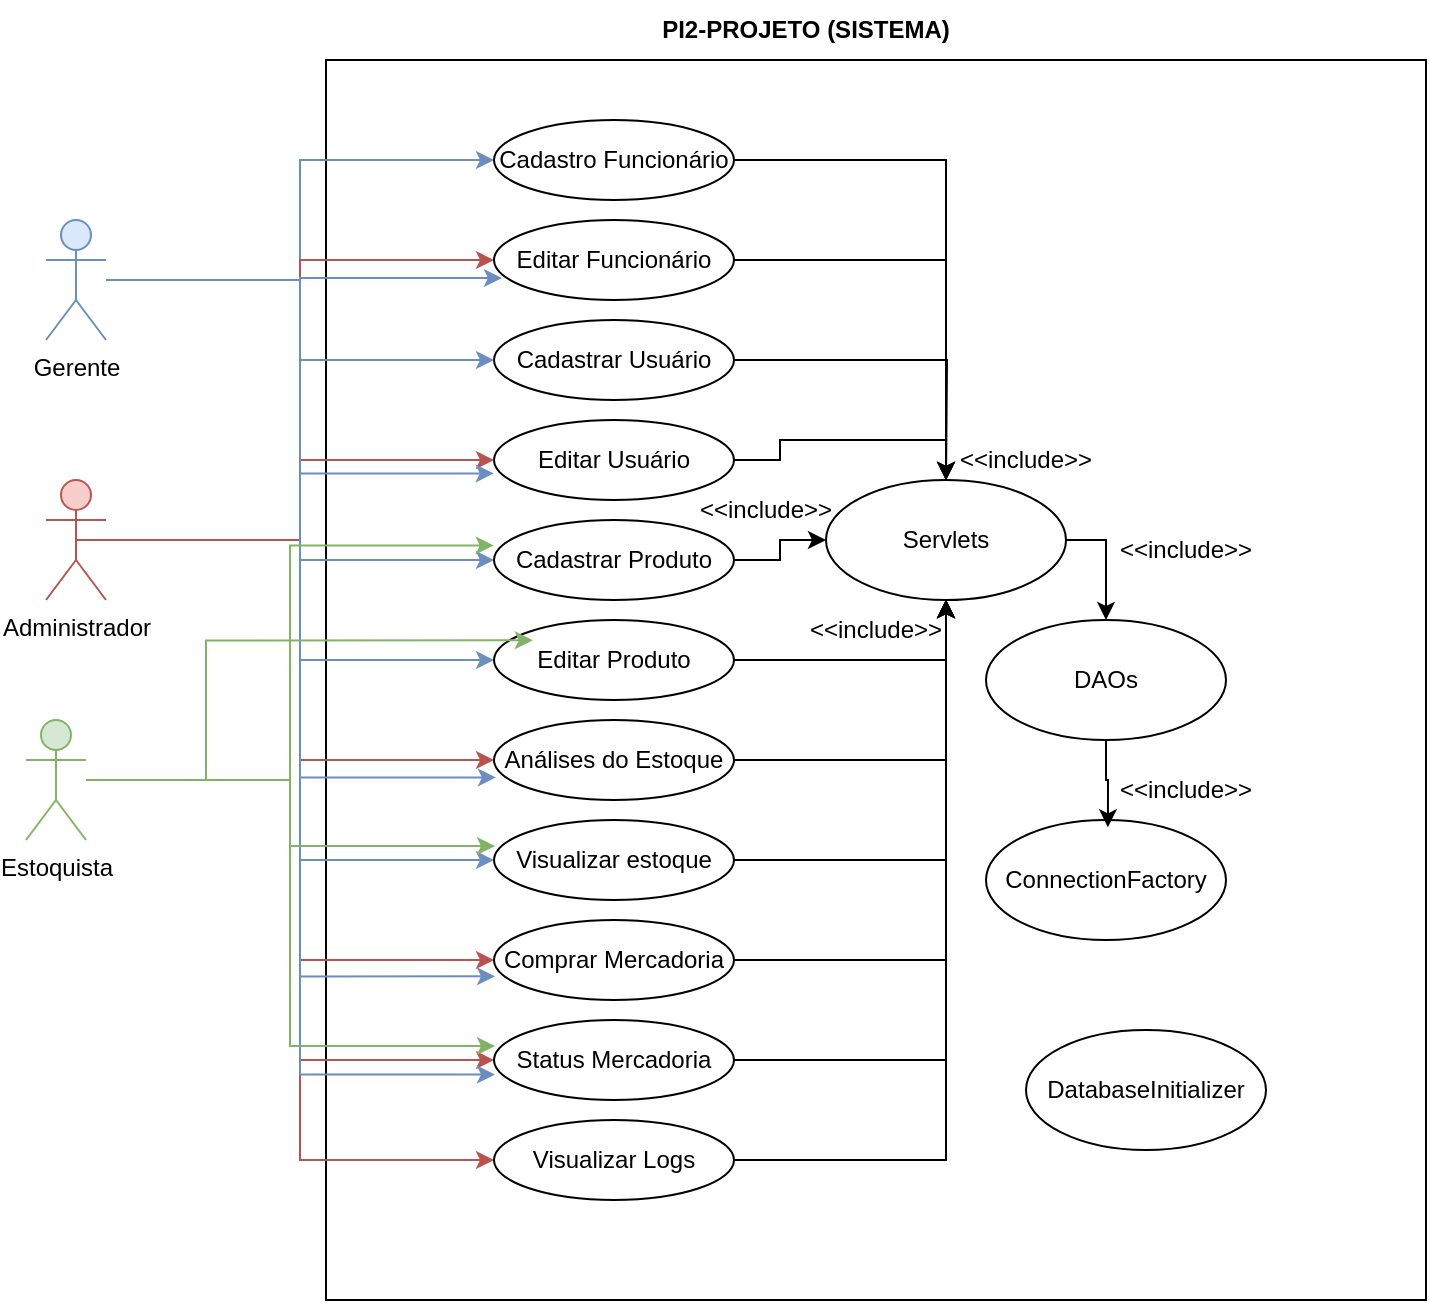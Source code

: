 <mxfile version="24.8.6">
  <diagram name="Página-1" id="cO_aOXXlRo0EH344SKzJ">
    <mxGraphModel dx="1857" dy="1000" grid="1" gridSize="10" guides="1" tooltips="1" connect="1" arrows="1" fold="1" page="1" pageScale="1" pageWidth="583" pageHeight="827" math="0" shadow="0">
      <root>
        <mxCell id="0" />
        <mxCell id="1" parent="0" />
        <mxCell id="GIRHg8xgyU7Pq_L7B4t3-1" value="" style="rounded=0;whiteSpace=wrap;html=1;fontSize=12;" vertex="1" parent="1">
          <mxGeometry x="390" y="90" width="550" height="620" as="geometry" />
        </mxCell>
        <mxCell id="GIRHg8xgyU7Pq_L7B4t3-2" value="PI2-PROJETO (SISTEMA)" style="text;html=1;align=center;verticalAlign=middle;whiteSpace=wrap;rounded=0;fontStyle=1;fontSize=12;" vertex="1" parent="1">
          <mxGeometry x="540" y="60" width="180" height="30" as="geometry" />
        </mxCell>
        <mxCell id="GIRHg8xgyU7Pq_L7B4t3-23" style="edgeStyle=orthogonalEdgeStyle;rounded=0;orthogonalLoop=1;jettySize=auto;html=1;entryX=0;entryY=0.5;entryDx=0;entryDy=0;fillColor=#dae8fc;strokeColor=#6c8ebf;fontSize=12;" edge="1" parent="1" source="GIRHg8xgyU7Pq_L7B4t3-3" target="GIRHg8xgyU7Pq_L7B4t3-15">
          <mxGeometry relative="1" as="geometry" />
        </mxCell>
        <mxCell id="GIRHg8xgyU7Pq_L7B4t3-28" style="edgeStyle=orthogonalEdgeStyle;rounded=0;orthogonalLoop=1;jettySize=auto;html=1;entryX=0;entryY=0.5;entryDx=0;entryDy=0;fillColor=#dae8fc;strokeColor=#6c8ebf;fontSize=12;" edge="1" parent="1" source="GIRHg8xgyU7Pq_L7B4t3-3" target="GIRHg8xgyU7Pq_L7B4t3-10">
          <mxGeometry relative="1" as="geometry" />
        </mxCell>
        <mxCell id="GIRHg8xgyU7Pq_L7B4t3-29" style="edgeStyle=orthogonalEdgeStyle;rounded=0;orthogonalLoop=1;jettySize=auto;html=1;entryX=0;entryY=0.5;entryDx=0;entryDy=0;fillColor=#dae8fc;strokeColor=#6c8ebf;fontSize=12;" edge="1" parent="1" source="GIRHg8xgyU7Pq_L7B4t3-3" target="GIRHg8xgyU7Pq_L7B4t3-11">
          <mxGeometry relative="1" as="geometry" />
        </mxCell>
        <mxCell id="GIRHg8xgyU7Pq_L7B4t3-31" style="edgeStyle=orthogonalEdgeStyle;rounded=0;orthogonalLoop=1;jettySize=auto;html=1;entryX=0;entryY=0.5;entryDx=0;entryDy=0;fillColor=#dae8fc;strokeColor=#6c8ebf;fontSize=12;" edge="1" parent="1" source="GIRHg8xgyU7Pq_L7B4t3-3" target="GIRHg8xgyU7Pq_L7B4t3-6">
          <mxGeometry relative="1" as="geometry" />
        </mxCell>
        <mxCell id="GIRHg8xgyU7Pq_L7B4t3-3" value="Gerente" style="shape=umlActor;verticalLabelPosition=bottom;verticalAlign=top;html=1;outlineConnect=0;fillColor=#dae8fc;strokeColor=#6c8ebf;fontSize=12;" vertex="1" parent="1">
          <mxGeometry x="250" y="170" width="30" height="60" as="geometry" />
        </mxCell>
        <mxCell id="GIRHg8xgyU7Pq_L7B4t3-17" style="edgeStyle=orthogonalEdgeStyle;rounded=0;orthogonalLoop=1;jettySize=auto;html=1;exitX=0.5;exitY=0.5;exitDx=0;exitDy=0;exitPerimeter=0;entryX=0;entryY=0.5;entryDx=0;entryDy=0;fillColor=#f8cecc;strokeColor=#b85450;fontSize=12;" edge="1" parent="1" source="GIRHg8xgyU7Pq_L7B4t3-4" target="GIRHg8xgyU7Pq_L7B4t3-14">
          <mxGeometry relative="1" as="geometry" />
        </mxCell>
        <mxCell id="GIRHg8xgyU7Pq_L7B4t3-18" style="edgeStyle=orthogonalEdgeStyle;rounded=0;orthogonalLoop=1;jettySize=auto;html=1;entryX=0;entryY=0.5;entryDx=0;entryDy=0;fillColor=#f8cecc;strokeColor=#b85450;fontSize=12;" edge="1" parent="1" source="GIRHg8xgyU7Pq_L7B4t3-4" target="GIRHg8xgyU7Pq_L7B4t3-8">
          <mxGeometry relative="1" as="geometry" />
        </mxCell>
        <mxCell id="GIRHg8xgyU7Pq_L7B4t3-19" style="edgeStyle=orthogonalEdgeStyle;rounded=0;orthogonalLoop=1;jettySize=auto;html=1;entryX=0;entryY=0.5;entryDx=0;entryDy=0;fillColor=#f8cecc;strokeColor=#b85450;fontSize=12;" edge="1" parent="1" source="GIRHg8xgyU7Pq_L7B4t3-4" target="GIRHg8xgyU7Pq_L7B4t3-9">
          <mxGeometry relative="1" as="geometry" />
        </mxCell>
        <mxCell id="GIRHg8xgyU7Pq_L7B4t3-20" style="edgeStyle=orthogonalEdgeStyle;rounded=0;orthogonalLoop=1;jettySize=auto;html=1;entryX=0;entryY=0.5;entryDx=0;entryDy=0;fillColor=#f8cecc;strokeColor=#b85450;fontSize=12;" edge="1" parent="1" source="GIRHg8xgyU7Pq_L7B4t3-4" target="GIRHg8xgyU7Pq_L7B4t3-7">
          <mxGeometry relative="1" as="geometry" />
        </mxCell>
        <mxCell id="GIRHg8xgyU7Pq_L7B4t3-22" style="edgeStyle=orthogonalEdgeStyle;rounded=0;orthogonalLoop=1;jettySize=auto;html=1;entryX=0;entryY=0.5;entryDx=0;entryDy=0;fillColor=#f8cecc;strokeColor=#b85450;fontSize=12;" edge="1" parent="1" source="GIRHg8xgyU7Pq_L7B4t3-4" target="GIRHg8xgyU7Pq_L7B4t3-16">
          <mxGeometry relative="1" as="geometry" />
        </mxCell>
        <mxCell id="GIRHg8xgyU7Pq_L7B4t3-4" value="Administrador" style="shape=umlActor;verticalLabelPosition=bottom;verticalAlign=top;html=1;outlineConnect=0;fillColor=#f8cecc;strokeColor=#b85450;fontSize=12;" vertex="1" parent="1">
          <mxGeometry x="250" y="300" width="30" height="60" as="geometry" />
        </mxCell>
        <mxCell id="GIRHg8xgyU7Pq_L7B4t3-5" value="Estoquista" style="shape=umlActor;verticalLabelPosition=bottom;verticalAlign=top;html=1;outlineConnect=0;fillColor=#d5e8d4;strokeColor=#82b366;fontSize=12;" vertex="1" parent="1">
          <mxGeometry x="240" y="420" width="30" height="60" as="geometry" />
        </mxCell>
        <mxCell id="GIRHg8xgyU7Pq_L7B4t3-57" style="edgeStyle=orthogonalEdgeStyle;rounded=0;orthogonalLoop=1;jettySize=auto;html=1;entryX=0.5;entryY=1;entryDx=0;entryDy=0;fontSize=12;" edge="1" parent="1" source="GIRHg8xgyU7Pq_L7B4t3-6" target="GIRHg8xgyU7Pq_L7B4t3-42">
          <mxGeometry relative="1" as="geometry" />
        </mxCell>
        <mxCell id="GIRHg8xgyU7Pq_L7B4t3-6" value="Visualizar estoque" style="ellipse;whiteSpace=wrap;html=1;fontSize=12;" vertex="1" parent="1">
          <mxGeometry x="474" y="470" width="120" height="40" as="geometry" />
        </mxCell>
        <mxCell id="GIRHg8xgyU7Pq_L7B4t3-56" style="edgeStyle=orthogonalEdgeStyle;rounded=0;orthogonalLoop=1;jettySize=auto;html=1;fontSize=12;" edge="1" parent="1" source="GIRHg8xgyU7Pq_L7B4t3-7" target="GIRHg8xgyU7Pq_L7B4t3-42">
          <mxGeometry relative="1" as="geometry" />
        </mxCell>
        <mxCell id="GIRHg8xgyU7Pq_L7B4t3-7" value="Análises do Estoque" style="ellipse;whiteSpace=wrap;html=1;fontSize=12;" vertex="1" parent="1">
          <mxGeometry x="474" y="420" width="120" height="40" as="geometry" />
        </mxCell>
        <mxCell id="GIRHg8xgyU7Pq_L7B4t3-58" style="edgeStyle=orthogonalEdgeStyle;rounded=0;orthogonalLoop=1;jettySize=auto;html=1;entryX=0.5;entryY=1;entryDx=0;entryDy=0;fontSize=12;" edge="1" parent="1" source="GIRHg8xgyU7Pq_L7B4t3-8" target="GIRHg8xgyU7Pq_L7B4t3-42">
          <mxGeometry relative="1" as="geometry" />
        </mxCell>
        <mxCell id="GIRHg8xgyU7Pq_L7B4t3-8" value="Comprar Mercadoria" style="ellipse;whiteSpace=wrap;html=1;fontSize=12;" vertex="1" parent="1">
          <mxGeometry x="474" y="520" width="120" height="40" as="geometry" />
        </mxCell>
        <mxCell id="GIRHg8xgyU7Pq_L7B4t3-59" style="edgeStyle=orthogonalEdgeStyle;rounded=0;orthogonalLoop=1;jettySize=auto;html=1;entryX=0.5;entryY=1;entryDx=0;entryDy=0;fontSize=12;" edge="1" parent="1" source="GIRHg8xgyU7Pq_L7B4t3-9" target="GIRHg8xgyU7Pq_L7B4t3-42">
          <mxGeometry relative="1" as="geometry" />
        </mxCell>
        <mxCell id="GIRHg8xgyU7Pq_L7B4t3-9" value="Status Mercadoria" style="ellipse;whiteSpace=wrap;html=1;fontSize=12;" vertex="1" parent="1">
          <mxGeometry x="474" y="570" width="120" height="40" as="geometry" />
        </mxCell>
        <mxCell id="GIRHg8xgyU7Pq_L7B4t3-54" style="edgeStyle=orthogonalEdgeStyle;rounded=0;orthogonalLoop=1;jettySize=auto;html=1;fontSize=12;" edge="1" parent="1" source="GIRHg8xgyU7Pq_L7B4t3-10" target="GIRHg8xgyU7Pq_L7B4t3-42">
          <mxGeometry relative="1" as="geometry" />
        </mxCell>
        <mxCell id="GIRHg8xgyU7Pq_L7B4t3-10" value="Cadastrar Produto" style="ellipse;whiteSpace=wrap;html=1;fontSize=12;" vertex="1" parent="1">
          <mxGeometry x="474" y="320" width="120" height="40" as="geometry" />
        </mxCell>
        <mxCell id="GIRHg8xgyU7Pq_L7B4t3-55" style="edgeStyle=orthogonalEdgeStyle;rounded=0;orthogonalLoop=1;jettySize=auto;html=1;fontSize=12;" edge="1" parent="1" source="GIRHg8xgyU7Pq_L7B4t3-11" target="GIRHg8xgyU7Pq_L7B4t3-42">
          <mxGeometry relative="1" as="geometry" />
        </mxCell>
        <mxCell id="GIRHg8xgyU7Pq_L7B4t3-11" value="Editar Produto" style="ellipse;whiteSpace=wrap;html=1;fontSize=12;" vertex="1" parent="1">
          <mxGeometry x="474" y="370" width="120" height="40" as="geometry" />
        </mxCell>
        <mxCell id="GIRHg8xgyU7Pq_L7B4t3-52" style="edgeStyle=orthogonalEdgeStyle;rounded=0;orthogonalLoop=1;jettySize=auto;html=1;fontSize=12;" edge="1" parent="1" source="GIRHg8xgyU7Pq_L7B4t3-12">
          <mxGeometry relative="1" as="geometry">
            <mxPoint x="700" y="300" as="targetPoint" />
          </mxGeometry>
        </mxCell>
        <mxCell id="GIRHg8xgyU7Pq_L7B4t3-12" value="Cadastrar Usuário" style="ellipse;whiteSpace=wrap;html=1;fontSize=12;" vertex="1" parent="1">
          <mxGeometry x="474" y="220" width="120" height="40" as="geometry" />
        </mxCell>
        <mxCell id="GIRHg8xgyU7Pq_L7B4t3-53" style="edgeStyle=orthogonalEdgeStyle;rounded=0;orthogonalLoop=1;jettySize=auto;html=1;entryX=0.5;entryY=0;entryDx=0;entryDy=0;fontSize=12;" edge="1" parent="1" source="GIRHg8xgyU7Pq_L7B4t3-13" target="GIRHg8xgyU7Pq_L7B4t3-42">
          <mxGeometry relative="1" as="geometry" />
        </mxCell>
        <mxCell id="GIRHg8xgyU7Pq_L7B4t3-13" value="Editar Usuário" style="ellipse;whiteSpace=wrap;html=1;fontSize=12;" vertex="1" parent="1">
          <mxGeometry x="474" y="270" width="120" height="40" as="geometry" />
        </mxCell>
        <mxCell id="GIRHg8xgyU7Pq_L7B4t3-60" style="edgeStyle=orthogonalEdgeStyle;rounded=0;orthogonalLoop=1;jettySize=auto;html=1;fontSize=12;" edge="1" parent="1" source="GIRHg8xgyU7Pq_L7B4t3-14" target="GIRHg8xgyU7Pq_L7B4t3-42">
          <mxGeometry relative="1" as="geometry" />
        </mxCell>
        <mxCell id="GIRHg8xgyU7Pq_L7B4t3-14" value="Visualizar Logs" style="ellipse;whiteSpace=wrap;html=1;fontSize=12;" vertex="1" parent="1">
          <mxGeometry x="474" y="620" width="120" height="40" as="geometry" />
        </mxCell>
        <mxCell id="GIRHg8xgyU7Pq_L7B4t3-48" style="edgeStyle=orthogonalEdgeStyle;rounded=0;orthogonalLoop=1;jettySize=auto;html=1;fontSize=12;" edge="1" parent="1" source="GIRHg8xgyU7Pq_L7B4t3-15" target="GIRHg8xgyU7Pq_L7B4t3-42">
          <mxGeometry relative="1" as="geometry" />
        </mxCell>
        <mxCell id="GIRHg8xgyU7Pq_L7B4t3-15" value="Cadastro Funcionário" style="ellipse;whiteSpace=wrap;html=1;fontSize=12;" vertex="1" parent="1">
          <mxGeometry x="474" y="120" width="120" height="40" as="geometry" />
        </mxCell>
        <mxCell id="GIRHg8xgyU7Pq_L7B4t3-51" style="edgeStyle=orthogonalEdgeStyle;rounded=0;orthogonalLoop=1;jettySize=auto;html=1;entryX=0.5;entryY=0;entryDx=0;entryDy=0;fontSize=12;" edge="1" parent="1" source="GIRHg8xgyU7Pq_L7B4t3-16" target="GIRHg8xgyU7Pq_L7B4t3-42">
          <mxGeometry relative="1" as="geometry" />
        </mxCell>
        <mxCell id="GIRHg8xgyU7Pq_L7B4t3-16" value="Editar Funcionário" style="ellipse;whiteSpace=wrap;html=1;fontSize=12;" vertex="1" parent="1">
          <mxGeometry x="474" y="170" width="120" height="40" as="geometry" />
        </mxCell>
        <mxCell id="GIRHg8xgyU7Pq_L7B4t3-21" style="edgeStyle=orthogonalEdgeStyle;rounded=0;orthogonalLoop=1;jettySize=auto;html=1;entryX=0;entryY=0.5;entryDx=0;entryDy=0;fillColor=#f8cecc;strokeColor=#b85450;fontSize=12;" edge="1" parent="1" source="GIRHg8xgyU7Pq_L7B4t3-4" target="GIRHg8xgyU7Pq_L7B4t3-13">
          <mxGeometry relative="1" as="geometry" />
        </mxCell>
        <mxCell id="GIRHg8xgyU7Pq_L7B4t3-25" style="edgeStyle=orthogonalEdgeStyle;rounded=0;orthogonalLoop=1;jettySize=auto;html=1;entryX=0.033;entryY=0.725;entryDx=0;entryDy=0;entryPerimeter=0;fillColor=#dae8fc;strokeColor=#6c8ebf;fontSize=12;" edge="1" parent="1" source="GIRHg8xgyU7Pq_L7B4t3-3" target="GIRHg8xgyU7Pq_L7B4t3-16">
          <mxGeometry relative="1" as="geometry" />
        </mxCell>
        <mxCell id="GIRHg8xgyU7Pq_L7B4t3-26" style="edgeStyle=orthogonalEdgeStyle;rounded=0;orthogonalLoop=1;jettySize=auto;html=1;entryX=0;entryY=0.5;entryDx=0;entryDy=0;fillColor=#dae8fc;strokeColor=#6c8ebf;fontSize=12;" edge="1" parent="1" source="GIRHg8xgyU7Pq_L7B4t3-3" target="GIRHg8xgyU7Pq_L7B4t3-12">
          <mxGeometry relative="1" as="geometry" />
        </mxCell>
        <mxCell id="GIRHg8xgyU7Pq_L7B4t3-27" style="edgeStyle=orthogonalEdgeStyle;rounded=0;orthogonalLoop=1;jettySize=auto;html=1;entryX=-0.001;entryY=0.668;entryDx=0;entryDy=0;entryPerimeter=0;fillColor=#dae8fc;strokeColor=#6c8ebf;fontSize=12;" edge="1" parent="1" source="GIRHg8xgyU7Pq_L7B4t3-3" target="GIRHg8xgyU7Pq_L7B4t3-13">
          <mxGeometry relative="1" as="geometry" />
        </mxCell>
        <mxCell id="GIRHg8xgyU7Pq_L7B4t3-30" style="edgeStyle=orthogonalEdgeStyle;rounded=0;orthogonalLoop=1;jettySize=auto;html=1;entryX=0.008;entryY=0.718;entryDx=0;entryDy=0;entryPerimeter=0;fillColor=#dae8fc;strokeColor=#6c8ebf;fontSize=12;" edge="1" parent="1" source="GIRHg8xgyU7Pq_L7B4t3-3" target="GIRHg8xgyU7Pq_L7B4t3-7">
          <mxGeometry relative="1" as="geometry" />
        </mxCell>
        <mxCell id="GIRHg8xgyU7Pq_L7B4t3-32" style="edgeStyle=orthogonalEdgeStyle;rounded=0;orthogonalLoop=1;jettySize=auto;html=1;entryX=0.004;entryY=0.704;entryDx=0;entryDy=0;entryPerimeter=0;fillColor=#dae8fc;strokeColor=#6c8ebf;fontSize=12;" edge="1" parent="1" source="GIRHg8xgyU7Pq_L7B4t3-3" target="GIRHg8xgyU7Pq_L7B4t3-8">
          <mxGeometry relative="1" as="geometry" />
        </mxCell>
        <mxCell id="GIRHg8xgyU7Pq_L7B4t3-34" style="edgeStyle=orthogonalEdgeStyle;rounded=0;orthogonalLoop=1;jettySize=auto;html=1;entryX=0.004;entryY=0.682;entryDx=0;entryDy=0;entryPerimeter=0;fillColor=#dae8fc;strokeColor=#6c8ebf;fontSize=12;" edge="1" parent="1" source="GIRHg8xgyU7Pq_L7B4t3-3" target="GIRHg8xgyU7Pq_L7B4t3-9">
          <mxGeometry relative="1" as="geometry" />
        </mxCell>
        <mxCell id="GIRHg8xgyU7Pq_L7B4t3-36" style="edgeStyle=orthogonalEdgeStyle;rounded=0;orthogonalLoop=1;jettySize=auto;html=1;entryX=0.004;entryY=0.325;entryDx=0;entryDy=0;entryPerimeter=0;fillColor=#d5e8d4;strokeColor=#82b366;fontSize=12;" edge="1" parent="1" source="GIRHg8xgyU7Pq_L7B4t3-5" target="GIRHg8xgyU7Pq_L7B4t3-9">
          <mxGeometry relative="1" as="geometry" />
        </mxCell>
        <mxCell id="GIRHg8xgyU7Pq_L7B4t3-37" style="edgeStyle=orthogonalEdgeStyle;rounded=0;orthogonalLoop=1;jettySize=auto;html=1;entryX=0.004;entryY=0.325;entryDx=0;entryDy=0;entryPerimeter=0;fillColor=#d5e8d4;strokeColor=#82b366;fontSize=12;" edge="1" parent="1" source="GIRHg8xgyU7Pq_L7B4t3-5" target="GIRHg8xgyU7Pq_L7B4t3-6">
          <mxGeometry relative="1" as="geometry" />
        </mxCell>
        <mxCell id="GIRHg8xgyU7Pq_L7B4t3-39" style="edgeStyle=orthogonalEdgeStyle;rounded=0;orthogonalLoop=1;jettySize=auto;html=1;entryX=0.188;entryY=0.468;entryDx=0;entryDy=0;entryPerimeter=0;fillColor=#d5e8d4;strokeColor=#82b366;fontSize=12;" edge="1" parent="1" source="GIRHg8xgyU7Pq_L7B4t3-5" target="GIRHg8xgyU7Pq_L7B4t3-1">
          <mxGeometry relative="1" as="geometry" />
        </mxCell>
        <mxCell id="GIRHg8xgyU7Pq_L7B4t3-40" style="edgeStyle=orthogonalEdgeStyle;rounded=0;orthogonalLoop=1;jettySize=auto;html=1;entryX=-0.001;entryY=0.318;entryDx=0;entryDy=0;entryPerimeter=0;fillColor=#d5e8d4;strokeColor=#82b366;fontSize=12;" edge="1" parent="1" source="GIRHg8xgyU7Pq_L7B4t3-5" target="GIRHg8xgyU7Pq_L7B4t3-10">
          <mxGeometry relative="1" as="geometry" />
        </mxCell>
        <mxCell id="GIRHg8xgyU7Pq_L7B4t3-68" style="edgeStyle=orthogonalEdgeStyle;rounded=0;orthogonalLoop=1;jettySize=auto;html=1;entryX=0.5;entryY=0;entryDx=0;entryDy=0;fontSize=12;" edge="1" parent="1" source="GIRHg8xgyU7Pq_L7B4t3-42" target="GIRHg8xgyU7Pq_L7B4t3-44">
          <mxGeometry relative="1" as="geometry">
            <Array as="points">
              <mxPoint x="780" y="330" />
            </Array>
          </mxGeometry>
        </mxCell>
        <mxCell id="GIRHg8xgyU7Pq_L7B4t3-42" value="Servlets" style="ellipse;whiteSpace=wrap;html=1;fontSize=12;" vertex="1" parent="1">
          <mxGeometry x="640" y="300" width="120" height="60" as="geometry" />
        </mxCell>
        <mxCell id="GIRHg8xgyU7Pq_L7B4t3-44" value="DAOs" style="ellipse;whiteSpace=wrap;html=1;fontSize=12;" vertex="1" parent="1">
          <mxGeometry x="720" y="370" width="120" height="60" as="geometry" />
        </mxCell>
        <mxCell id="GIRHg8xgyU7Pq_L7B4t3-45" value="ConnectionFactory" style="ellipse;whiteSpace=wrap;html=1;fontSize=12;" vertex="1" parent="1">
          <mxGeometry x="720" y="470" width="120" height="60" as="geometry" />
        </mxCell>
        <mxCell id="GIRHg8xgyU7Pq_L7B4t3-46" value="DatabaseInitializer" style="ellipse;whiteSpace=wrap;html=1;fontSize=12;" vertex="1" parent="1">
          <mxGeometry x="740" y="575" width="120" height="60" as="geometry" />
        </mxCell>
        <mxCell id="GIRHg8xgyU7Pq_L7B4t3-65" value="&amp;lt;&amp;lt;include&amp;gt;&amp;gt;" style="text;html=1;align=center;verticalAlign=middle;whiteSpace=wrap;rounded=0;fontSize=12;" vertex="1" parent="1">
          <mxGeometry x="635" y="360" width="60" height="30" as="geometry" />
        </mxCell>
        <mxCell id="GIRHg8xgyU7Pq_L7B4t3-66" value="&amp;lt;&amp;lt;include&amp;gt;&amp;gt;" style="text;html=1;align=center;verticalAlign=middle;whiteSpace=wrap;rounded=0;fontSize=12;" vertex="1" parent="1">
          <mxGeometry x="580" y="300" width="60" height="30" as="geometry" />
        </mxCell>
        <mxCell id="GIRHg8xgyU7Pq_L7B4t3-67" value="&amp;lt;&amp;lt;include&amp;gt;&amp;gt;" style="text;html=1;align=center;verticalAlign=middle;whiteSpace=wrap;rounded=0;fontSize=12;" vertex="1" parent="1">
          <mxGeometry x="710" y="275" width="60" height="30" as="geometry" />
        </mxCell>
        <mxCell id="GIRHg8xgyU7Pq_L7B4t3-69" value="&amp;lt;&amp;lt;include&amp;gt;&amp;gt;" style="text;html=1;align=center;verticalAlign=middle;whiteSpace=wrap;rounded=0;fontSize=12;" vertex="1" parent="1">
          <mxGeometry x="790" y="320" width="60" height="30" as="geometry" />
        </mxCell>
        <mxCell id="GIRHg8xgyU7Pq_L7B4t3-70" style="edgeStyle=orthogonalEdgeStyle;rounded=0;orthogonalLoop=1;jettySize=auto;html=1;entryX=0.508;entryY=0.061;entryDx=0;entryDy=0;entryPerimeter=0;fontSize=12;" edge="1" parent="1" source="GIRHg8xgyU7Pq_L7B4t3-44" target="GIRHg8xgyU7Pq_L7B4t3-45">
          <mxGeometry relative="1" as="geometry" />
        </mxCell>
        <mxCell id="GIRHg8xgyU7Pq_L7B4t3-71" value="&amp;lt;&amp;lt;include&amp;gt;&amp;gt;" style="text;html=1;align=center;verticalAlign=middle;whiteSpace=wrap;rounded=0;fontSize=12;" vertex="1" parent="1">
          <mxGeometry x="790" y="440" width="60" height="30" as="geometry" />
        </mxCell>
      </root>
    </mxGraphModel>
  </diagram>
</mxfile>
